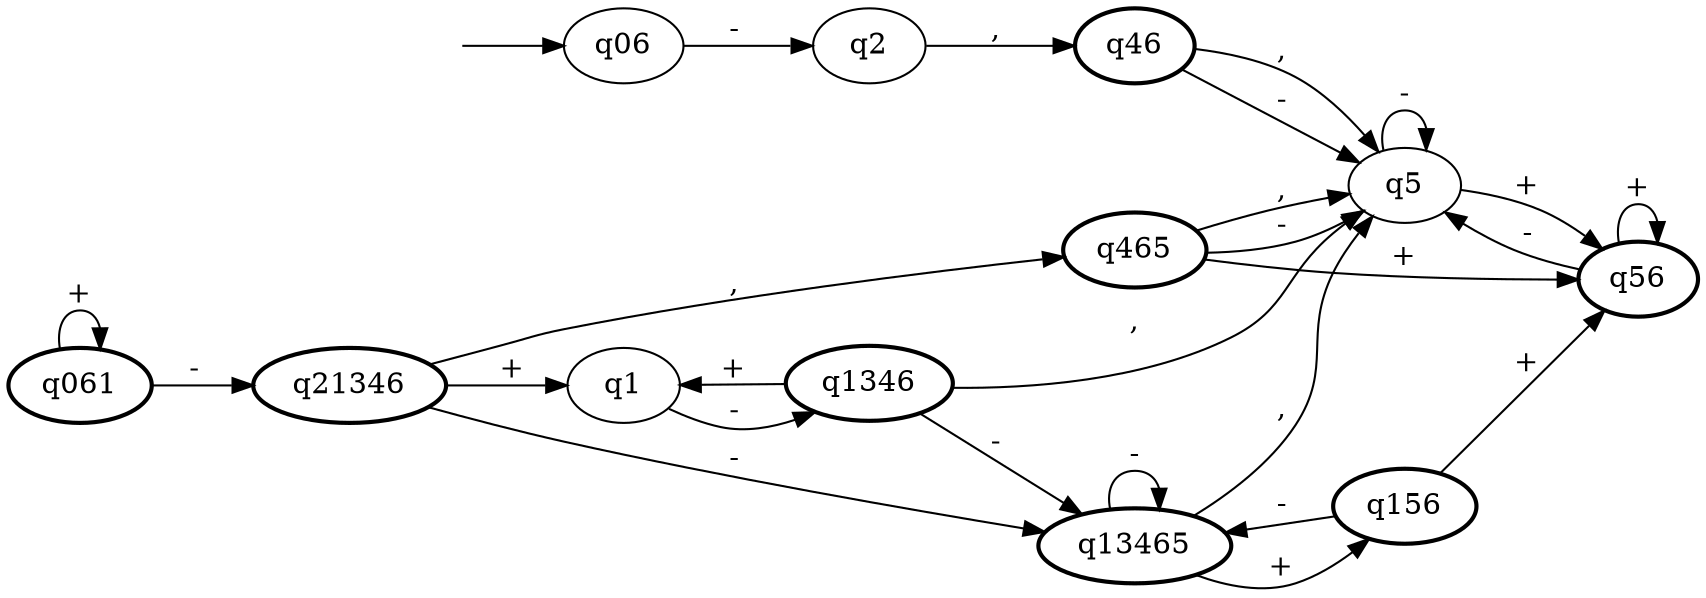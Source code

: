 digraph afd  { rankdir=LR;
	_invisible [style="invis"];
	q06;
	q061 [penwidth="2"];
	q2;
	q21346 [penwidth="2"];
	q46 [penwidth="2"];
	q1;
	q13465 [penwidth="2"];
	q465 [penwidth="2"];
	q5;
	q1346 [penwidth="2"];
	q156 [penwidth="2"];
	q56 [penwidth="2"];
	_invisible -> q06 ;
	q06 -> q2 [label="-"];
	q061 -> q061 [label="+"];
	q061 -> q21346 [label="-"];
	q2 -> q46 [label=","];
	q21346 -> q1 [label="+"];
	q21346 -> q13465 [label="-"];
	q21346 -> q465 [label=","];
	q46 -> q5 [label="-"];
	q46 -> q5 [label=","];
	q1 -> q1346 [label="-"];
	q13465 -> q156 [label="+"];
	q13465 -> q13465 [label="-"];
	q13465 -> q5 [label=","];
	q465 -> q56 [label="+"];
	q465 -> q5 [label="-"];
	q465 -> q5 [label=","];
	q5 -> q56 [label="+"];
	q5 -> q5 [label="-"];
	q1346 -> q1 [label="+"];
	q1346 -> q13465 [label="-"];
	q1346 -> q5 [label=","];
	q156 -> q56 [label="+"];
	q156 -> q13465 [label="-"];
	q56 -> q56 [label="+"];
	q56 -> q5 [label="-"];
}